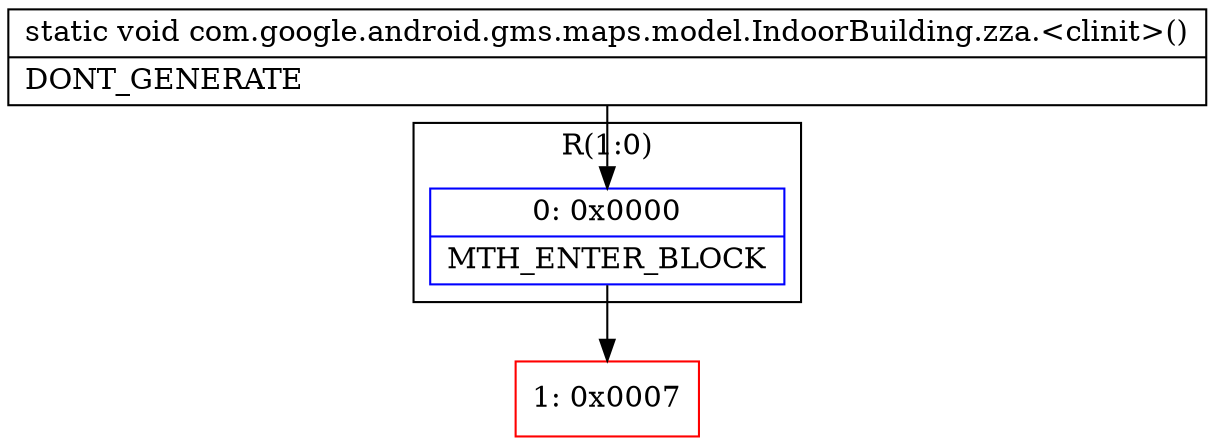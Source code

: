 digraph "CFG forcom.google.android.gms.maps.model.IndoorBuilding.zza.\<clinit\>()V" {
subgraph cluster_Region_233462879 {
label = "R(1:0)";
node [shape=record,color=blue];
Node_0 [shape=record,label="{0\:\ 0x0000|MTH_ENTER_BLOCK\l}"];
}
Node_1 [shape=record,color=red,label="{1\:\ 0x0007}"];
MethodNode[shape=record,label="{static void com.google.android.gms.maps.model.IndoorBuilding.zza.\<clinit\>()  | DONT_GENERATE\l}"];
MethodNode -> Node_0;
Node_0 -> Node_1;
}

